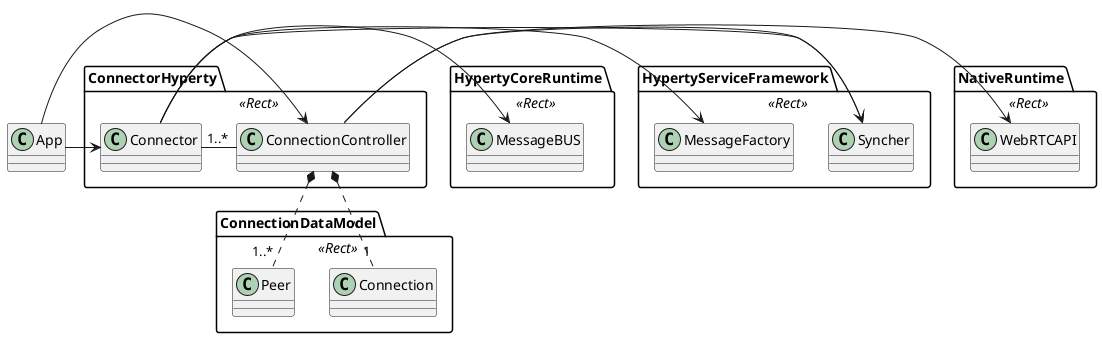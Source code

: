 @startuml

class App


package ConnectorHyperty <<Rect>> {

	class Connector {
	}

  class ConnectionController {
	}

}

package HypertyServiceFramework <<Rect>> {

 class Syncher {
 }

 class MessageFactory {
 }
}

package HypertyCoreRuntime <<Rect>> {

 class MessageBUS {
 }

}


package NativeRuntime <<Rect>> {

 class WebRTCAPI {

 }
}

package ConnectionDataModel <<Rect>> {

 class Connection {
 }

 class Peer {
 }
}

App -> Connector

App -> ConnectionController

Connector -> MessageBUS

Connector -> Syncher

ConnectionController -> Syncher

Connector -> MessageFactory

Connector - "1..*" ConnectionController

ConnectionController *.. "1" Connection

ConnectionController *.. "1..*" Peer

ConnectionController -> WebRTCAPI

@enduml
